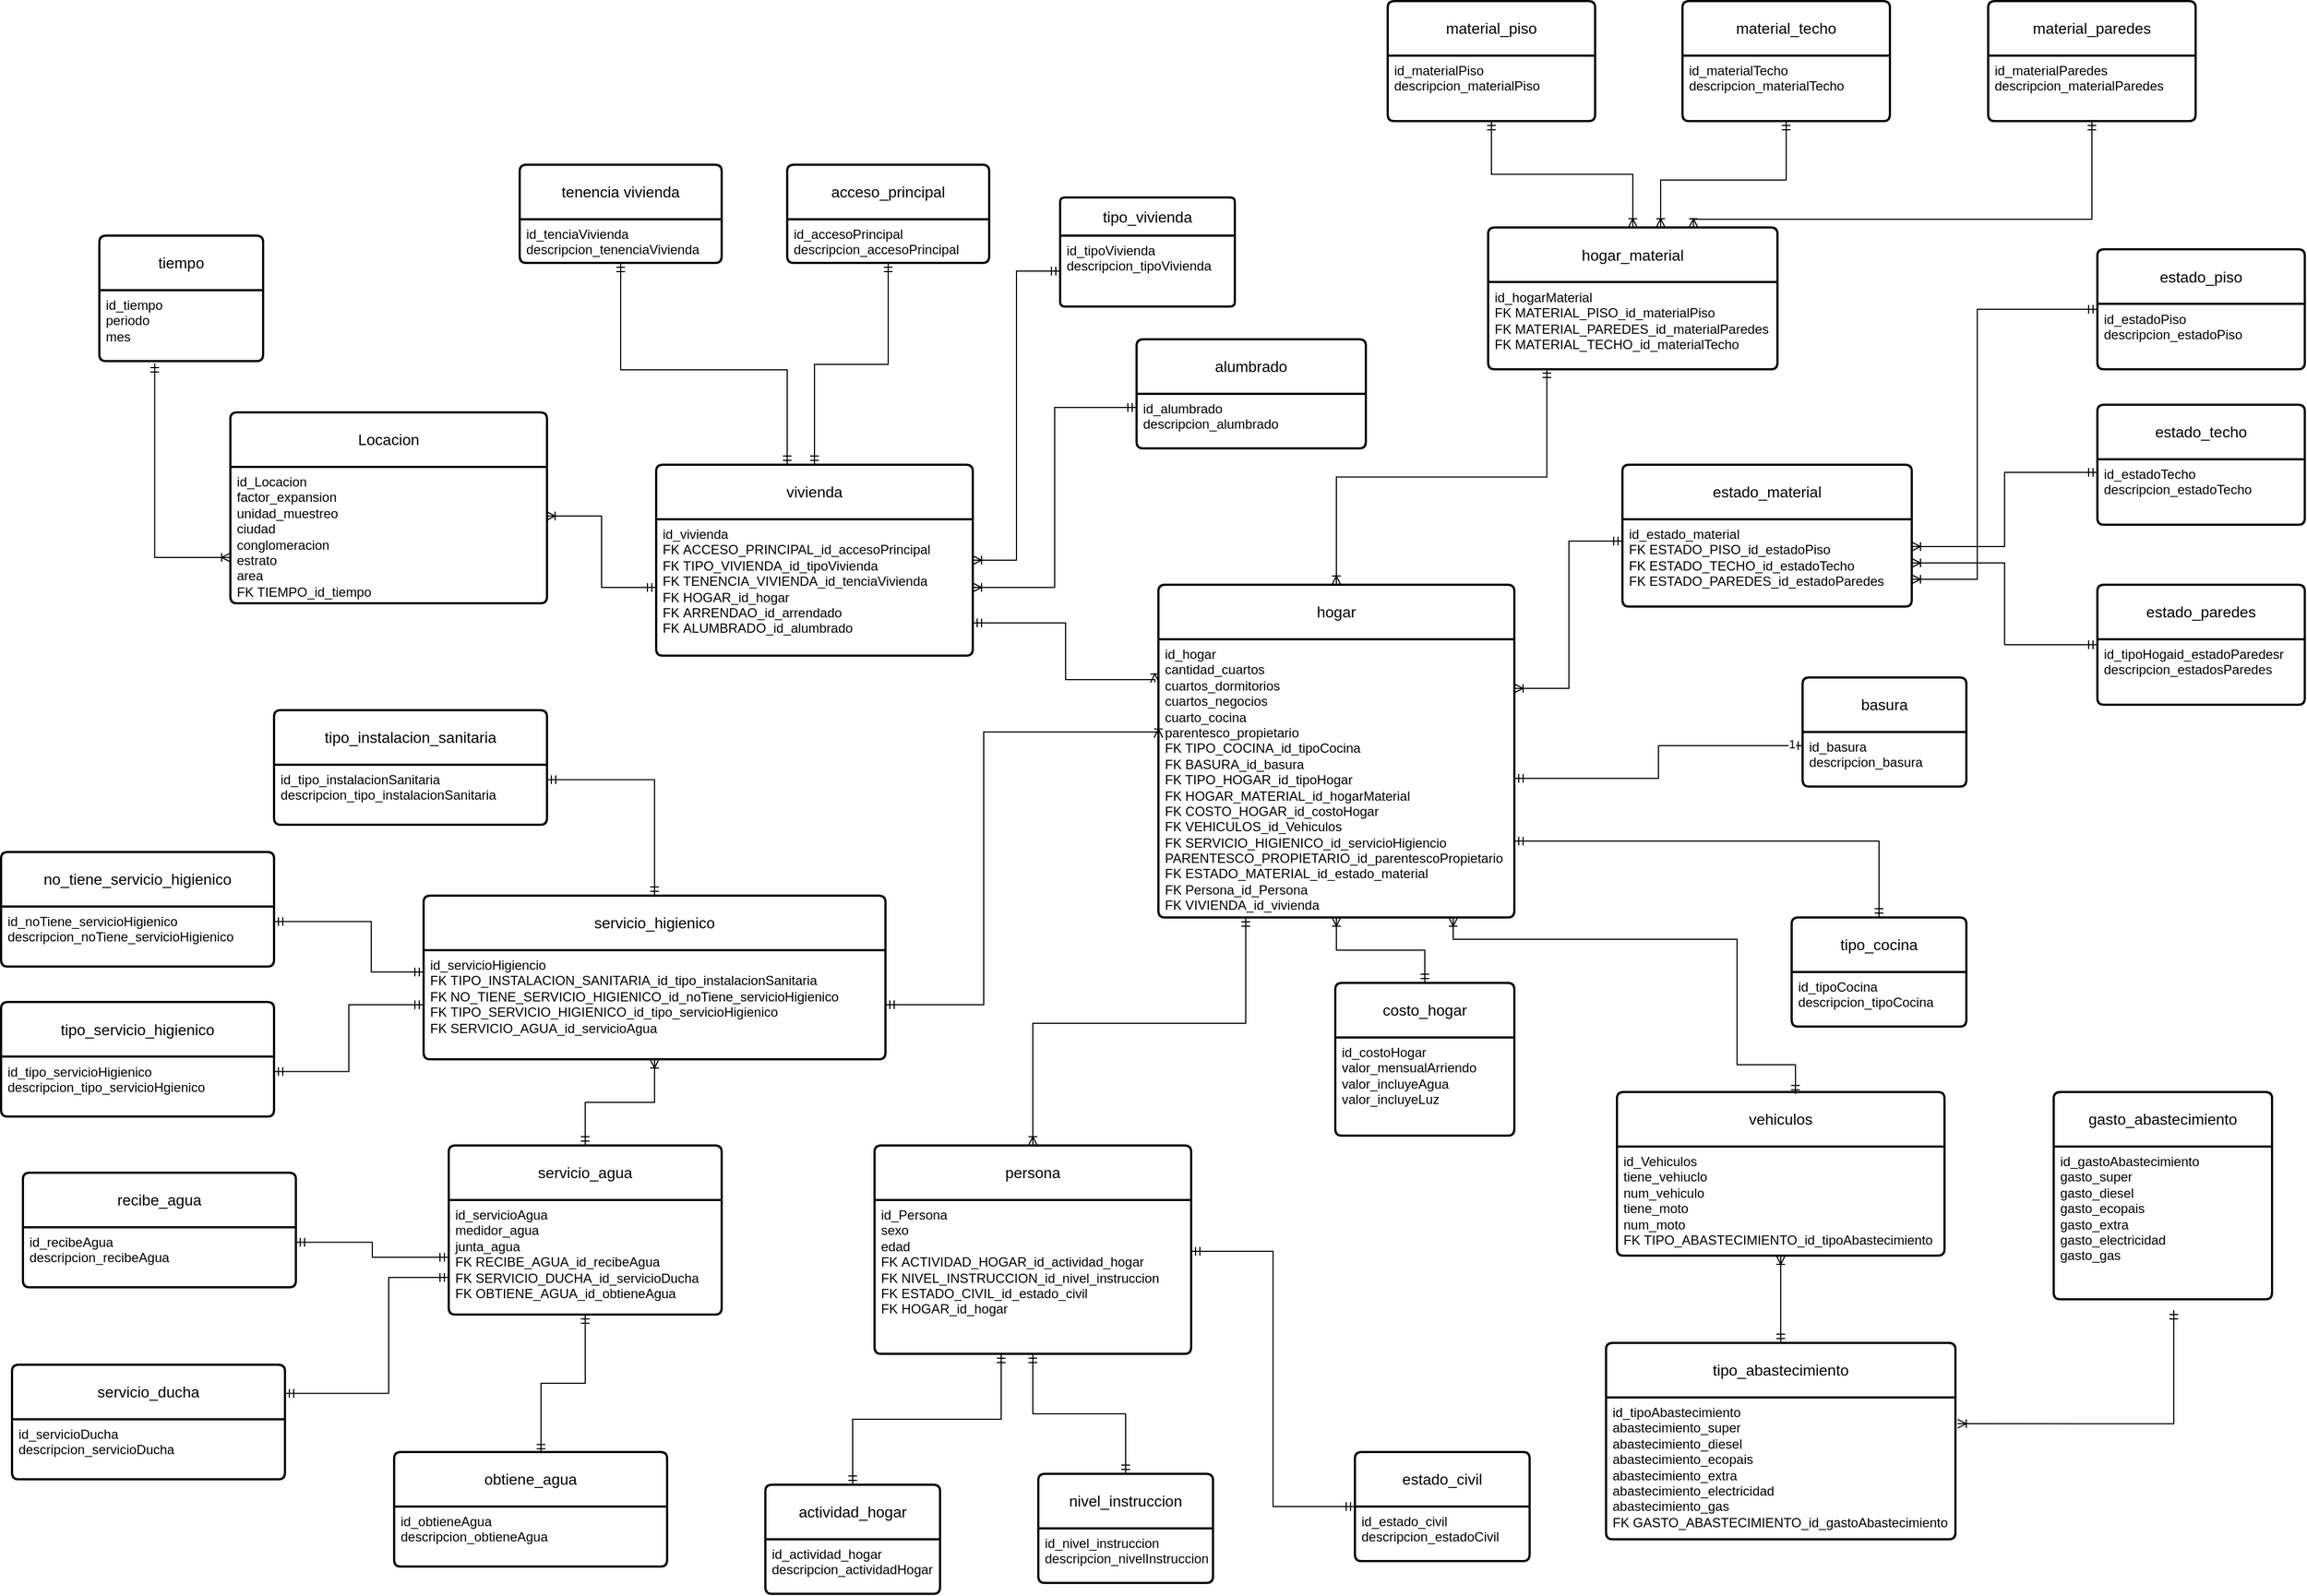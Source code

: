 <mxfile version="21.5.2" type="google">
  <diagram name="Página-1" id="HwNDW6-BRFzMTwh4lcAJ">
    <mxGraphModel dx="2684" dy="1011" grid="1" gridSize="10" guides="1" tooltips="1" connect="1" arrows="1" fold="1" page="1" pageScale="1" pageWidth="827" pageHeight="1169" math="0" shadow="0">
      <root>
        <mxCell id="0" />
        <mxCell id="1" parent="0" />
        <mxCell id="0Z8mvQobNW5vNAzwE-Vr-121" style="edgeStyle=orthogonalEdgeStyle;rounded=0;orthogonalLoop=1;jettySize=auto;html=1;entryX=0.203;entryY=0.994;entryDx=0;entryDy=0;entryPerimeter=0;endArrow=ERmandOne;endFill=0;startArrow=ERoneToMany;startFill=0;" parent="1" source="sXxlykcyUaRIRWlkj6gS-33" target="sXxlykcyUaRIRWlkj6gS-85" edge="1">
          <mxGeometry relative="1" as="geometry" />
        </mxCell>
        <mxCell id="sXxlykcyUaRIRWlkj6gS-33" value="hogar" style="swimlane;childLayout=stackLayout;horizontal=1;startSize=50;horizontalStack=0;rounded=1;fontSize=14;fontStyle=0;strokeWidth=2;resizeParent=0;resizeLast=1;shadow=0;dashed=0;align=center;arcSize=4;whiteSpace=wrap;html=1;" parent="1" vertex="1">
          <mxGeometry x="260" y="655" width="326" height="305" as="geometry" />
        </mxCell>
        <mxCell id="sXxlykcyUaRIRWlkj6gS-34" value="id_hogar&lt;br&gt;cantidad_cuartos&lt;br&gt;cuartos_dormitorios&lt;br&gt;cuartos_negocios&lt;br&gt;cuarto_cocina&lt;br&gt;parentesco_propietario&lt;br&gt;FK TIPO_COCINA_id_tipoCocina&lt;br&gt;FK BASURA_id_basura&lt;br&gt;FK TIPO_HOGAR_id_tipoHogar&lt;br&gt;FK HOGAR_MATERIAL_id_hogarMaterial&lt;br&gt;FK COSTO_HOGAR_id_costoHogar&lt;br&gt;FK VEHICULOS_id_Vehiculos&lt;br&gt;FK SERVICIO_HIGIENICO_id_servicioHigiencio&lt;br&gt;PARENTESCO_PROPIETARIO_id_parentescoPropietario&lt;br&gt;FK ESTADO_MATERIAL_id_estado_material&lt;br&gt;FK Persona_id_Persona&lt;br&gt;FK VIVIENDA_id_vivienda" style="align=left;strokeColor=none;fillColor=none;spacingLeft=4;fontSize=12;verticalAlign=top;resizable=0;rotatable=0;part=1;html=1;" parent="sXxlykcyUaRIRWlkj6gS-33" vertex="1">
          <mxGeometry y="50" width="326" height="255" as="geometry" />
        </mxCell>
        <mxCell id="sXxlykcyUaRIRWlkj6gS-41" value="estado_paredes" style="swimlane;childLayout=stackLayout;horizontal=1;startSize=50;horizontalStack=0;rounded=1;fontSize=14;fontStyle=0;strokeWidth=2;resizeParent=0;resizeLast=1;shadow=0;dashed=0;align=center;arcSize=4;whiteSpace=wrap;html=1;" parent="1" vertex="1">
          <mxGeometry x="1120" y="655" width="190" height="110" as="geometry" />
        </mxCell>
        <mxCell id="sXxlykcyUaRIRWlkj6gS-42" value="id_tipoHogaid_estadoParedesr&lt;br&gt;descripcion_estadosParedes" style="align=left;strokeColor=none;fillColor=none;spacingLeft=4;fontSize=12;verticalAlign=top;resizable=0;rotatable=0;part=1;html=1;" parent="sXxlykcyUaRIRWlkj6gS-41" vertex="1">
          <mxGeometry y="50" width="190" height="60" as="geometry" />
        </mxCell>
        <mxCell id="sXxlykcyUaRIRWlkj6gS-43" value="estado_techo" style="swimlane;childLayout=stackLayout;horizontal=1;startSize=50;horizontalStack=0;rounded=1;fontSize=14;fontStyle=0;strokeWidth=2;resizeParent=0;resizeLast=1;shadow=0;dashed=0;align=center;arcSize=4;whiteSpace=wrap;html=1;" parent="1" vertex="1">
          <mxGeometry x="1120" y="490" width="190" height="110" as="geometry" />
        </mxCell>
        <mxCell id="sXxlykcyUaRIRWlkj6gS-44" value="id_estadoTecho&lt;br&gt;descripcion_estadoTecho" style="align=left;strokeColor=none;fillColor=none;spacingLeft=4;fontSize=12;verticalAlign=top;resizable=0;rotatable=0;part=1;html=1;" parent="sXxlykcyUaRIRWlkj6gS-43" vertex="1">
          <mxGeometry y="50" width="190" height="60" as="geometry" />
        </mxCell>
        <mxCell id="sXxlykcyUaRIRWlkj6gS-45" value="estado_piso" style="swimlane;childLayout=stackLayout;horizontal=1;startSize=50;horizontalStack=0;rounded=1;fontSize=14;fontStyle=0;strokeWidth=2;resizeParent=0;resizeLast=1;shadow=0;dashed=0;align=center;arcSize=4;whiteSpace=wrap;html=1;" parent="1" vertex="1">
          <mxGeometry x="1120" y="347.5" width="190" height="110" as="geometry" />
        </mxCell>
        <mxCell id="sXxlykcyUaRIRWlkj6gS-46" value="id_estadoPiso&lt;br&gt;descripcion_estadoPiso" style="align=left;strokeColor=none;fillColor=none;spacingLeft=4;fontSize=12;verticalAlign=top;resizable=0;rotatable=0;part=1;html=1;" parent="sXxlykcyUaRIRWlkj6gS-45" vertex="1">
          <mxGeometry y="50" width="190" height="60" as="geometry" />
        </mxCell>
        <mxCell id="sXxlykcyUaRIRWlkj6gS-47" value="material_paredes" style="swimlane;childLayout=stackLayout;horizontal=1;startSize=50;horizontalStack=0;rounded=1;fontSize=14;fontStyle=0;strokeWidth=2;resizeParent=0;resizeLast=1;shadow=0;dashed=0;align=center;arcSize=4;whiteSpace=wrap;html=1;" parent="1" vertex="1">
          <mxGeometry x="1020" y="120" width="190" height="110" as="geometry" />
        </mxCell>
        <mxCell id="sXxlykcyUaRIRWlkj6gS-48" value="id_materialParedes&lt;br&gt;descripcion_materialParedes" style="align=left;strokeColor=none;fillColor=none;spacingLeft=4;fontSize=12;verticalAlign=top;resizable=0;rotatable=0;part=1;html=1;" parent="sXxlykcyUaRIRWlkj6gS-47" vertex="1">
          <mxGeometry y="50" width="190" height="60" as="geometry" />
        </mxCell>
        <mxCell id="sXxlykcyUaRIRWlkj6gS-49" value="material_techo" style="swimlane;childLayout=stackLayout;horizontal=1;startSize=50;horizontalStack=0;rounded=1;fontSize=14;fontStyle=0;strokeWidth=2;resizeParent=0;resizeLast=1;shadow=0;dashed=0;align=center;arcSize=4;whiteSpace=wrap;html=1;" parent="1" vertex="1">
          <mxGeometry x="740" y="120" width="190" height="110" as="geometry" />
        </mxCell>
        <mxCell id="sXxlykcyUaRIRWlkj6gS-50" value="id_materialTecho&lt;br&gt;descripcion_materialTecho" style="align=left;strokeColor=none;fillColor=none;spacingLeft=4;fontSize=12;verticalAlign=top;resizable=0;rotatable=0;part=1;html=1;" parent="sXxlykcyUaRIRWlkj6gS-49" vertex="1">
          <mxGeometry y="50" width="190" height="60" as="geometry" />
        </mxCell>
        <mxCell id="sXxlykcyUaRIRWlkj6gS-53" value="material_piso" style="swimlane;childLayout=stackLayout;horizontal=1;startSize=50;horizontalStack=0;rounded=1;fontSize=14;fontStyle=0;strokeWidth=2;resizeParent=0;resizeLast=1;shadow=0;dashed=0;align=center;arcSize=4;whiteSpace=wrap;html=1;" parent="1" vertex="1">
          <mxGeometry x="470" y="120" width="190" height="110" as="geometry" />
        </mxCell>
        <mxCell id="sXxlykcyUaRIRWlkj6gS-54" value="id_materialPiso&lt;br&gt;descripcion_materialPiso" style="align=left;strokeColor=none;fillColor=none;spacingLeft=4;fontSize=12;verticalAlign=top;resizable=0;rotatable=0;part=1;html=1;" parent="sXxlykcyUaRIRWlkj6gS-53" vertex="1">
          <mxGeometry y="50" width="190" height="60" as="geometry" />
        </mxCell>
        <mxCell id="sXxlykcyUaRIRWlkj6gS-57" value="estado_material" style="swimlane;childLayout=stackLayout;horizontal=1;startSize=50;horizontalStack=0;rounded=1;fontSize=14;fontStyle=0;strokeWidth=2;resizeParent=0;resizeLast=1;shadow=0;dashed=0;align=center;arcSize=4;whiteSpace=wrap;html=1;" parent="1" vertex="1">
          <mxGeometry x="685" y="545" width="265" height="130" as="geometry" />
        </mxCell>
        <mxCell id="sXxlykcyUaRIRWlkj6gS-58" value="id_estado_material&lt;br&gt;FK&amp;nbsp;ESTADO_PISO_id_estadoPiso&lt;br&gt;FK&amp;nbsp;ESTADO_TECHO_id_estadoTecho&lt;br&gt;FK&amp;nbsp;ESTADO_PAREDES_id_estadoParedes" style="align=left;strokeColor=none;fillColor=none;spacingLeft=4;fontSize=12;verticalAlign=top;resizable=0;rotatable=0;part=1;html=1;" parent="sXxlykcyUaRIRWlkj6gS-57" vertex="1">
          <mxGeometry y="50" width="265" height="80" as="geometry" />
        </mxCell>
        <mxCell id="sXxlykcyUaRIRWlkj6gS-59" value="basura" style="swimlane;childLayout=stackLayout;horizontal=1;startSize=50;horizontalStack=0;rounded=1;fontSize=14;fontStyle=0;strokeWidth=2;resizeParent=0;resizeLast=1;shadow=0;dashed=0;align=center;arcSize=4;whiteSpace=wrap;html=1;" parent="1" vertex="1">
          <mxGeometry x="850" y="740" width="150" height="100" as="geometry" />
        </mxCell>
        <mxCell id="sXxlykcyUaRIRWlkj6gS-60" value="id_basura&lt;br&gt;descripcion_basura" style="align=left;strokeColor=none;fillColor=none;spacingLeft=4;fontSize=12;verticalAlign=top;resizable=0;rotatable=0;part=1;html=1;" parent="sXxlykcyUaRIRWlkj6gS-59" vertex="1">
          <mxGeometry y="50" width="150" height="50" as="geometry" />
        </mxCell>
        <mxCell id="sXxlykcyUaRIRWlkj6gS-66" value="gasto_abastecimiento" style="swimlane;childLayout=stackLayout;horizontal=1;startSize=50;horizontalStack=0;rounded=1;fontSize=14;fontStyle=0;strokeWidth=2;resizeParent=0;resizeLast=1;shadow=0;dashed=0;align=center;arcSize=4;whiteSpace=wrap;html=1;" parent="1" vertex="1">
          <mxGeometry x="1080" y="1120" width="200" height="190" as="geometry" />
        </mxCell>
        <mxCell id="sXxlykcyUaRIRWlkj6gS-67" value="id_gastoAbastecimiento&lt;br&gt;gasto_super&lt;br&gt;gasto_diesel&lt;br&gt;gasto_ecopais&lt;br&gt;gasto_extra&lt;br&gt;gasto_electricidad&lt;br&gt;gasto_gas" style="align=left;strokeColor=none;fillColor=none;spacingLeft=4;fontSize=12;verticalAlign=top;resizable=0;rotatable=0;part=1;html=1;" parent="sXxlykcyUaRIRWlkj6gS-66" vertex="1">
          <mxGeometry y="50" width="200" height="140" as="geometry" />
        </mxCell>
        <mxCell id="sXxlykcyUaRIRWlkj6gS-68" value="vehiculos" style="swimlane;childLayout=stackLayout;horizontal=1;startSize=50;horizontalStack=0;rounded=1;fontSize=14;fontStyle=0;strokeWidth=2;resizeParent=0;resizeLast=1;shadow=0;dashed=0;align=center;arcSize=4;whiteSpace=wrap;html=1;" parent="1" vertex="1">
          <mxGeometry x="680" y="1120" width="300" height="150" as="geometry" />
        </mxCell>
        <mxCell id="sXxlykcyUaRIRWlkj6gS-69" value="id_Vehiculos&lt;br&gt;tiene_vehiuclo&lt;br&gt;num_vehiculo&lt;br&gt;tiene_moto&lt;br&gt;num_moto&lt;br&gt;FK&amp;nbsp;TIPO_ABASTECIMIENTO_id_tipoAbastecimiento&lt;br&gt;" style="align=left;strokeColor=none;fillColor=none;spacingLeft=4;fontSize=12;verticalAlign=top;resizable=0;rotatable=0;part=1;html=1;" parent="sXxlykcyUaRIRWlkj6gS-68" vertex="1">
          <mxGeometry y="50" width="300" height="100" as="geometry" />
        </mxCell>
        <mxCell id="sXxlykcyUaRIRWlkj6gS-72" value="tipo_abastecimiento" style="swimlane;childLayout=stackLayout;horizontal=1;startSize=50;horizontalStack=0;rounded=1;fontSize=14;fontStyle=0;strokeWidth=2;resizeParent=0;resizeLast=1;shadow=0;dashed=0;align=center;arcSize=4;whiteSpace=wrap;html=1;" parent="1" vertex="1">
          <mxGeometry x="670" y="1350" width="320" height="180" as="geometry" />
        </mxCell>
        <mxCell id="sXxlykcyUaRIRWlkj6gS-73" value="id_tipoAbastecimiento&lt;br&gt;abastecimiento_super&lt;br&gt;abastecimiento_diesel&lt;br&gt;abastecimiento_ecopais&lt;br&gt;abastecimiento_extra&lt;br&gt;abastecimiento_electricidad&lt;br&gt;abastecimiento_gas&lt;br&gt;FK&amp;nbsp;GASTO_ABASTECIMIENTO_id_gastoAbastecimiento" style="align=left;strokeColor=none;fillColor=none;spacingLeft=4;fontSize=12;verticalAlign=top;resizable=0;rotatable=0;part=1;html=1;" parent="sXxlykcyUaRIRWlkj6gS-72" vertex="1">
          <mxGeometry y="50" width="320" height="130" as="geometry" />
        </mxCell>
        <mxCell id="sXxlykcyUaRIRWlkj6gS-74" value="costo_hogar" style="swimlane;childLayout=stackLayout;horizontal=1;startSize=50;horizontalStack=0;rounded=1;fontSize=14;fontStyle=0;strokeWidth=2;resizeParent=0;resizeLast=1;shadow=0;dashed=0;align=center;arcSize=4;whiteSpace=wrap;html=1;" parent="1" vertex="1">
          <mxGeometry x="422" y="1020" width="164" height="140" as="geometry" />
        </mxCell>
        <mxCell id="sXxlykcyUaRIRWlkj6gS-75" value="id_costoHogar&lt;br&gt;valor_mensualArriendo&lt;br&gt;valor_incluyeAgua&lt;br&gt;valor_incluyeLuz" style="align=left;strokeColor=none;fillColor=none;spacingLeft=4;fontSize=12;verticalAlign=top;resizable=0;rotatable=0;part=1;html=1;" parent="sXxlykcyUaRIRWlkj6gS-74" vertex="1">
          <mxGeometry y="50" width="164" height="90" as="geometry" />
        </mxCell>
        <mxCell id="sXxlykcyUaRIRWlkj6gS-76" value="persona" style="swimlane;childLayout=stackLayout;horizontal=1;startSize=50;horizontalStack=0;rounded=1;fontSize=14;fontStyle=0;strokeWidth=2;resizeParent=0;resizeLast=1;shadow=0;dashed=0;align=center;arcSize=4;whiteSpace=wrap;html=1;" parent="1" vertex="1">
          <mxGeometry y="1169" width="290" height="191" as="geometry" />
        </mxCell>
        <mxCell id="sXxlykcyUaRIRWlkj6gS-77" value="id_Persona&lt;br&gt;sexo&lt;br&gt;edad&lt;br&gt;FK&amp;nbsp;ACTIVIDAD_HOGAR_id_actividad_hogar&lt;br&gt;FK&amp;nbsp;NIVEL_INSTRUCCION_id_nivel_instruccion&lt;br&gt;FK&amp;nbsp;ESTADO_CIVIL_id_estado_civil&lt;br&gt;FK HOGAR_id_hogar" style="align=left;strokeColor=none;fillColor=none;spacingLeft=4;fontSize=12;verticalAlign=top;resizable=0;rotatable=0;part=1;html=1;" parent="sXxlykcyUaRIRWlkj6gS-76" vertex="1">
          <mxGeometry y="50" width="290" height="141" as="geometry" />
        </mxCell>
        <mxCell id="0Z8mvQobNW5vNAzwE-Vr-40" style="edgeStyle=orthogonalEdgeStyle;rounded=0;orthogonalLoop=1;jettySize=auto;html=1;entryX=1;entryY=0.333;entryDx=0;entryDy=0;entryPerimeter=0;startArrow=ERmandOne;startFill=0;endArrow=ERmandOne;endFill=0;" parent="1" source="sXxlykcyUaRIRWlkj6gS-78" target="sXxlykcyUaRIRWlkj6gS-77" edge="1">
          <mxGeometry relative="1" as="geometry" />
        </mxCell>
        <mxCell id="sXxlykcyUaRIRWlkj6gS-78" value="estado_civil" style="swimlane;childLayout=stackLayout;horizontal=1;startSize=50;horizontalStack=0;rounded=1;fontSize=14;fontStyle=0;strokeWidth=2;resizeParent=0;resizeLast=1;shadow=0;dashed=0;align=center;arcSize=4;whiteSpace=wrap;html=1;" parent="1" vertex="1">
          <mxGeometry x="440" y="1450" width="160" height="100" as="geometry" />
        </mxCell>
        <mxCell id="sXxlykcyUaRIRWlkj6gS-79" value="id_estado_civil&lt;br&gt;descripcion_estadoCivil" style="align=left;strokeColor=none;fillColor=none;spacingLeft=4;fontSize=12;verticalAlign=top;resizable=0;rotatable=0;part=1;html=1;" parent="sXxlykcyUaRIRWlkj6gS-78" vertex="1">
          <mxGeometry y="50" width="160" height="50" as="geometry" />
        </mxCell>
        <mxCell id="0Z8mvQobNW5vNAzwE-Vr-41" style="edgeStyle=orthogonalEdgeStyle;rounded=0;orthogonalLoop=1;jettySize=auto;html=1;entryX=0.5;entryY=1;entryDx=0;entryDy=0;startArrow=ERmandOne;startFill=0;endArrow=ERmandOne;endFill=0;" parent="1" source="sXxlykcyUaRIRWlkj6gS-80" target="sXxlykcyUaRIRWlkj6gS-77" edge="1">
          <mxGeometry relative="1" as="geometry" />
        </mxCell>
        <mxCell id="sXxlykcyUaRIRWlkj6gS-80" value="nivel_instruccion" style="swimlane;childLayout=stackLayout;horizontal=1;startSize=50;horizontalStack=0;rounded=1;fontSize=14;fontStyle=0;strokeWidth=2;resizeParent=0;resizeLast=1;shadow=0;dashed=0;align=center;arcSize=4;whiteSpace=wrap;html=1;" parent="1" vertex="1">
          <mxGeometry x="150" y="1470" width="160" height="100" as="geometry" />
        </mxCell>
        <mxCell id="sXxlykcyUaRIRWlkj6gS-81" value="id_nivel_instruccion&lt;br&gt;descripcion_nivelInstruccion" style="align=left;strokeColor=none;fillColor=none;spacingLeft=4;fontSize=12;verticalAlign=top;resizable=0;rotatable=0;part=1;html=1;" parent="sXxlykcyUaRIRWlkj6gS-80" vertex="1">
          <mxGeometry y="50" width="160" height="50" as="geometry" />
        </mxCell>
        <mxCell id="0Z8mvQobNW5vNAzwE-Vr-42" style="edgeStyle=orthogonalEdgeStyle;rounded=0;orthogonalLoop=1;jettySize=auto;html=1;entryX=0.4;entryY=1;entryDx=0;entryDy=0;entryPerimeter=0;startArrow=ERmandOne;startFill=0;endArrow=ERmandOne;endFill=0;" parent="1" source="sXxlykcyUaRIRWlkj6gS-82" target="sXxlykcyUaRIRWlkj6gS-77" edge="1">
          <mxGeometry relative="1" as="geometry" />
        </mxCell>
        <mxCell id="sXxlykcyUaRIRWlkj6gS-82" value="actividad_hogar" style="swimlane;childLayout=stackLayout;horizontal=1;startSize=50;horizontalStack=0;rounded=1;fontSize=14;fontStyle=0;strokeWidth=2;resizeParent=0;resizeLast=1;shadow=0;dashed=0;align=center;arcSize=4;whiteSpace=wrap;html=1;" parent="1" vertex="1">
          <mxGeometry x="-100" y="1480" width="160" height="100" as="geometry" />
        </mxCell>
        <mxCell id="sXxlykcyUaRIRWlkj6gS-83" value="id_actividad_hogar&lt;br&gt;descripcion_actividadHogar" style="align=left;strokeColor=none;fillColor=none;spacingLeft=4;fontSize=12;verticalAlign=top;resizable=0;rotatable=0;part=1;html=1;" parent="sXxlykcyUaRIRWlkj6gS-82" vertex="1">
          <mxGeometry y="50" width="160" height="50" as="geometry" />
        </mxCell>
        <mxCell id="0Z8mvQobNW5vNAzwE-Vr-77" style="edgeStyle=orthogonalEdgeStyle;rounded=0;orthogonalLoop=1;jettySize=auto;html=1;endArrow=ERmandOne;endFill=0;startArrow=ERoneToMany;startFill=0;" parent="1" source="sXxlykcyUaRIRWlkj6gS-84" target="sXxlykcyUaRIRWlkj6gS-54" edge="1">
          <mxGeometry relative="1" as="geometry" />
        </mxCell>
        <mxCell id="0Z8mvQobNW5vNAzwE-Vr-78" style="edgeStyle=orthogonalEdgeStyle;rounded=0;orthogonalLoop=1;jettySize=auto;html=1;entryX=0.5;entryY=1;entryDx=0;entryDy=0;endArrow=ERmandOne;endFill=0;startArrow=ERoneToMany;startFill=0;" parent="1" source="sXxlykcyUaRIRWlkj6gS-84" target="sXxlykcyUaRIRWlkj6gS-50" edge="1">
          <mxGeometry relative="1" as="geometry">
            <Array as="points">
              <mxPoint x="720" y="284" />
              <mxPoint x="835" y="284" />
            </Array>
          </mxGeometry>
        </mxCell>
        <mxCell id="0Z8mvQobNW5vNAzwE-Vr-79" style="edgeStyle=orthogonalEdgeStyle;rounded=0;orthogonalLoop=1;jettySize=auto;html=1;entryX=0.5;entryY=1;entryDx=0;entryDy=0;endArrow=ERmandOne;endFill=0;startArrow=ERoneToMany;startFill=0;" parent="1" source="sXxlykcyUaRIRWlkj6gS-84" target="sXxlykcyUaRIRWlkj6gS-48" edge="1">
          <mxGeometry relative="1" as="geometry">
            <Array as="points">
              <mxPoint x="750" y="320" />
              <mxPoint x="1115" y="320" />
            </Array>
          </mxGeometry>
        </mxCell>
        <mxCell id="sXxlykcyUaRIRWlkj6gS-84" value="hogar_material" style="swimlane;childLayout=stackLayout;horizontal=1;startSize=50;horizontalStack=0;rounded=1;fontSize=14;fontStyle=0;strokeWidth=2;resizeParent=0;resizeLast=1;shadow=0;dashed=0;align=center;arcSize=4;whiteSpace=wrap;html=1;" parent="1" vertex="1">
          <mxGeometry x="562" y="327.5" width="265" height="130" as="geometry" />
        </mxCell>
        <mxCell id="sXxlykcyUaRIRWlkj6gS-85" value="id_hogarMaterial&lt;br&gt;FK&amp;nbsp;MATERIAL_PISO_id_materialPiso&lt;br&gt;FK&amp;nbsp;MATERIAL_PAREDES_id_materialParedes&lt;br&gt;FK&amp;nbsp;MATERIAL_TECHO_id_materialTecho" style="align=left;strokeColor=none;fillColor=none;spacingLeft=4;fontSize=12;verticalAlign=top;resizable=0;rotatable=0;part=1;html=1;" parent="sXxlykcyUaRIRWlkj6gS-84" vertex="1">
          <mxGeometry y="50" width="265" height="80" as="geometry" />
        </mxCell>
        <mxCell id="sXxlykcyUaRIRWlkj6gS-88" value="alumbrado" style="swimlane;childLayout=stackLayout;horizontal=1;startSize=50;horizontalStack=0;rounded=1;fontSize=14;fontStyle=0;strokeWidth=2;resizeParent=0;resizeLast=1;shadow=0;dashed=0;align=center;arcSize=4;whiteSpace=wrap;html=1;" parent="1" vertex="1">
          <mxGeometry x="240" y="430" width="210" height="100" as="geometry" />
        </mxCell>
        <mxCell id="sXxlykcyUaRIRWlkj6gS-89" value="id_alumbrado&lt;br&gt;descripcion_alumbrado" style="align=left;strokeColor=none;fillColor=none;spacingLeft=4;fontSize=12;verticalAlign=top;resizable=0;rotatable=0;part=1;html=1;" parent="sXxlykcyUaRIRWlkj6gS-88" vertex="1">
          <mxGeometry y="50" width="210" height="50" as="geometry" />
        </mxCell>
        <mxCell id="sXxlykcyUaRIRWlkj6gS-90" value="acceso_principal" style="swimlane;childLayout=stackLayout;horizontal=1;startSize=50;horizontalStack=0;rounded=1;fontSize=14;fontStyle=0;strokeWidth=2;resizeParent=0;resizeLast=1;shadow=0;dashed=0;align=center;arcSize=4;whiteSpace=wrap;html=1;" parent="1" vertex="1">
          <mxGeometry x="-80" y="270" width="185" height="90" as="geometry" />
        </mxCell>
        <mxCell id="sXxlykcyUaRIRWlkj6gS-91" value="id_accesoPrincipal&lt;br&gt;descripcion_accesoPrincipal" style="align=left;strokeColor=none;fillColor=none;spacingLeft=4;fontSize=12;verticalAlign=top;resizable=0;rotatable=0;part=1;html=1;" parent="sXxlykcyUaRIRWlkj6gS-90" vertex="1">
          <mxGeometry y="50" width="185" height="40" as="geometry" />
        </mxCell>
        <mxCell id="sXxlykcyUaRIRWlkj6gS-92" value="tenencia vivienda" style="swimlane;childLayout=stackLayout;horizontal=1;startSize=50;horizontalStack=0;rounded=1;fontSize=14;fontStyle=0;strokeWidth=2;resizeParent=0;resizeLast=1;shadow=0;dashed=0;align=center;arcSize=4;whiteSpace=wrap;html=1;" parent="1" vertex="1">
          <mxGeometry x="-325" y="270" width="185" height="90" as="geometry" />
        </mxCell>
        <mxCell id="sXxlykcyUaRIRWlkj6gS-93" value="id_tenciaVivienda&lt;br&gt;descripcion_tenenciaVivienda" style="align=left;strokeColor=none;fillColor=none;spacingLeft=4;fontSize=12;verticalAlign=top;resizable=0;rotatable=0;part=1;html=1;" parent="sXxlykcyUaRIRWlkj6gS-92" vertex="1">
          <mxGeometry y="50" width="185" height="40" as="geometry" />
        </mxCell>
        <mxCell id="0Z8mvQobNW5vNAzwE-Vr-11" style="edgeStyle=orthogonalEdgeStyle;rounded=0;orthogonalLoop=1;jettySize=auto;html=1;entryX=0;entryY=0.5;entryDx=0;entryDy=0;startArrow=ERoneToMany;startFill=0;endArrow=ERmandOne;endFill=0;" parent="1" source="sXxlykcyUaRIRWlkj6gS-94" target="0Z8mvQobNW5vNAzwE-Vr-7" edge="1">
          <mxGeometry relative="1" as="geometry" />
        </mxCell>
        <mxCell id="0Z8mvQobNW5vNAzwE-Vr-13" style="edgeStyle=orthogonalEdgeStyle;rounded=0;orthogonalLoop=1;jettySize=auto;html=1;entryX=0.5;entryY=1;entryDx=0;entryDy=0;startArrow=ERmandOne;startFill=0;endArrow=ERmandOne;endFill=0;" parent="1" source="sXxlykcyUaRIRWlkj6gS-94" target="sXxlykcyUaRIRWlkj6gS-93" edge="1">
          <mxGeometry relative="1" as="geometry">
            <Array as="points">
              <mxPoint x="-80" y="458" />
              <mxPoint x="-233" y="458" />
            </Array>
          </mxGeometry>
        </mxCell>
        <mxCell id="0Z8mvQobNW5vNAzwE-Vr-14" style="edgeStyle=orthogonalEdgeStyle;rounded=0;orthogonalLoop=1;jettySize=auto;html=1;entryX=0.5;entryY=1;entryDx=0;entryDy=0;startArrow=ERmandOne;startFill=0;endArrow=ERmandOne;endFill=0;" parent="1" source="sXxlykcyUaRIRWlkj6gS-94" target="sXxlykcyUaRIRWlkj6gS-91" edge="1">
          <mxGeometry relative="1" as="geometry">
            <Array as="points">
              <mxPoint x="-55" y="453" />
              <mxPoint x="12" y="453" />
            </Array>
          </mxGeometry>
        </mxCell>
        <mxCell id="hljfWpp31FLam6ULAvDE-1" style="edgeStyle=orthogonalEdgeStyle;rounded=0;orthogonalLoop=1;jettySize=auto;html=1;entryX=-0.01;entryY=0.156;entryDx=0;entryDy=0;entryPerimeter=0;endArrow=ERoneToMany;endFill=0;startArrow=ERmandOne;startFill=0;" edge="1" parent="1" source="sXxlykcyUaRIRWlkj6gS-94" target="sXxlykcyUaRIRWlkj6gS-34">
          <mxGeometry relative="1" as="geometry">
            <Array as="points">
              <mxPoint x="175" y="690" />
              <mxPoint x="175" y="742" />
            </Array>
          </mxGeometry>
        </mxCell>
        <mxCell id="sXxlykcyUaRIRWlkj6gS-94" value="vivienda" style="swimlane;childLayout=stackLayout;horizontal=1;startSize=50;horizontalStack=0;rounded=1;fontSize=14;fontStyle=0;strokeWidth=2;resizeParent=0;resizeLast=1;shadow=0;dashed=0;align=center;arcSize=4;whiteSpace=wrap;html=1;" parent="1" vertex="1">
          <mxGeometry x="-200" y="545" width="290" height="175" as="geometry" />
        </mxCell>
        <mxCell id="sXxlykcyUaRIRWlkj6gS-95" value="id_vivienda&lt;br&gt;FK&amp;nbsp;ACCESO_PRINCIPAL_id_accesoPrincipal&lt;br&gt;FK&amp;nbsp;TIPO_VIVIENDA_id_tipoVivienda&lt;br&gt;FK&amp;nbsp;TENENCIA_VIVIENDA_id_tenciaVivienda&lt;br&gt;FK&amp;nbsp;HOGAR_id_hogar&lt;br&gt;FK&amp;nbsp;ARRENDAO_id_arrendado&lt;br&gt;FK&amp;nbsp;ALUMBRADO_id_alumbrado" style="align=left;strokeColor=none;fillColor=none;spacingLeft=4;fontSize=12;verticalAlign=top;resizable=0;rotatable=0;part=1;html=1;" parent="sXxlykcyUaRIRWlkj6gS-94" vertex="1">
          <mxGeometry y="50" width="290" height="125" as="geometry" />
        </mxCell>
        <mxCell id="sXxlykcyUaRIRWlkj6gS-98" value="Locacion" style="swimlane;childLayout=stackLayout;horizontal=1;startSize=50;horizontalStack=0;rounded=1;fontSize=14;fontStyle=0;strokeWidth=2;resizeParent=0;resizeLast=1;shadow=0;dashed=0;align=center;arcSize=4;whiteSpace=wrap;html=1;" parent="1" vertex="1">
          <mxGeometry x="-590" y="497" width="290" height="175" as="geometry" />
        </mxCell>
        <mxCell id="sXxlykcyUaRIRWlkj6gS-99" value="id_Locacion&lt;br&gt;factor_expansion&lt;br&gt;unidad_muestreo&lt;br&gt;ciudad&lt;br&gt;conglomeracion&lt;br&gt;estrato&lt;br&gt;area&lt;br&gt;FK TIEMPO_id_tiempo" style="align=left;strokeColor=none;fillColor=none;spacingLeft=4;fontSize=12;verticalAlign=top;resizable=0;rotatable=0;part=1;html=1;" parent="sXxlykcyUaRIRWlkj6gS-98" vertex="1">
          <mxGeometry y="50" width="290" height="125" as="geometry" />
        </mxCell>
        <mxCell id="sXxlykcyUaRIRWlkj6gS-100" value="tipo_instalacion_sanitaria" style="swimlane;childLayout=stackLayout;horizontal=1;startSize=50;horizontalStack=0;rounded=1;fontSize=14;fontStyle=0;strokeWidth=2;resizeParent=0;resizeLast=1;shadow=0;dashed=0;align=center;arcSize=4;whiteSpace=wrap;html=1;" parent="1" vertex="1">
          <mxGeometry x="-550" y="770" width="250" height="105" as="geometry" />
        </mxCell>
        <mxCell id="sXxlykcyUaRIRWlkj6gS-101" value="id_tipo_instalacionSanitaria&lt;br&gt;descripcion_tipo_instalacionSanitaria" style="align=left;strokeColor=none;fillColor=none;spacingLeft=4;fontSize=12;verticalAlign=top;resizable=0;rotatable=0;part=1;html=1;" parent="sXxlykcyUaRIRWlkj6gS-100" vertex="1">
          <mxGeometry y="50" width="250" height="55" as="geometry" />
        </mxCell>
        <mxCell id="sXxlykcyUaRIRWlkj6gS-102" value="tiempo" style="swimlane;childLayout=stackLayout;horizontal=1;startSize=50;horizontalStack=0;rounded=1;fontSize=14;fontStyle=0;strokeWidth=2;resizeParent=0;resizeLast=1;shadow=0;dashed=0;align=center;arcSize=4;whiteSpace=wrap;html=1;" parent="1" vertex="1">
          <mxGeometry x="-710" y="335" width="150" height="115" as="geometry" />
        </mxCell>
        <mxCell id="sXxlykcyUaRIRWlkj6gS-103" value="id_tiempo&lt;br&gt;periodo&lt;br&gt;mes" style="align=left;strokeColor=none;fillColor=none;spacingLeft=4;fontSize=12;verticalAlign=top;resizable=0;rotatable=0;part=1;html=1;" parent="sXxlykcyUaRIRWlkj6gS-102" vertex="1">
          <mxGeometry y="50" width="150" height="65" as="geometry" />
        </mxCell>
        <mxCell id="sXxlykcyUaRIRWlkj6gS-104" value="no_tiene_servicio_higienico" style="swimlane;childLayout=stackLayout;horizontal=1;startSize=50;horizontalStack=0;rounded=1;fontSize=14;fontStyle=0;strokeWidth=2;resizeParent=0;resizeLast=1;shadow=0;dashed=0;align=center;arcSize=4;whiteSpace=wrap;html=1;" parent="1" vertex="1">
          <mxGeometry x="-800" y="900" width="250" height="105" as="geometry" />
        </mxCell>
        <mxCell id="sXxlykcyUaRIRWlkj6gS-105" value="id_noTiene_servicioHigienico&lt;br&gt;descripcion_noTiene_servicioHigienico" style="align=left;strokeColor=none;fillColor=none;spacingLeft=4;fontSize=12;verticalAlign=top;resizable=0;rotatable=0;part=1;html=1;" parent="sXxlykcyUaRIRWlkj6gS-104" vertex="1">
          <mxGeometry y="50" width="250" height="55" as="geometry" />
        </mxCell>
        <mxCell id="sXxlykcyUaRIRWlkj6gS-106" value="tipo_servicio_higienico" style="swimlane;childLayout=stackLayout;horizontal=1;startSize=50;horizontalStack=0;rounded=1;fontSize=14;fontStyle=0;strokeWidth=2;resizeParent=0;resizeLast=1;shadow=0;dashed=0;align=center;arcSize=4;whiteSpace=wrap;html=1;" parent="1" vertex="1">
          <mxGeometry x="-800" y="1037.5" width="250" height="105" as="geometry" />
        </mxCell>
        <mxCell id="sXxlykcyUaRIRWlkj6gS-107" value="id_tipo_servicioHigienico&lt;br&gt;descripcion_tipo_servicioHgienico" style="align=left;strokeColor=none;fillColor=none;spacingLeft=4;fontSize=12;verticalAlign=top;resizable=0;rotatable=0;part=1;html=1;" parent="sXxlykcyUaRIRWlkj6gS-106" vertex="1">
          <mxGeometry y="50" width="250" height="55" as="geometry" />
        </mxCell>
        <mxCell id="0Z8mvQobNW5vNAzwE-Vr-18" style="edgeStyle=orthogonalEdgeStyle;rounded=0;orthogonalLoop=1;jettySize=auto;html=1;entryX=1;entryY=0.25;entryDx=0;entryDy=0;startArrow=ERmandOne;startFill=0;endArrow=ERmandOne;endFill=0;" parent="1" source="sXxlykcyUaRIRWlkj6gS-108" target="sXxlykcyUaRIRWlkj6gS-101" edge="1">
          <mxGeometry relative="1" as="geometry" />
        </mxCell>
        <mxCell id="sXxlykcyUaRIRWlkj6gS-108" value="servicio_higienico" style="swimlane;childLayout=stackLayout;horizontal=1;startSize=50;horizontalStack=0;rounded=1;fontSize=14;fontStyle=0;strokeWidth=2;resizeParent=0;resizeLast=1;shadow=0;dashed=0;align=center;arcSize=4;whiteSpace=wrap;html=1;" parent="1" vertex="1">
          <mxGeometry x="-413" y="940" width="423" height="150" as="geometry" />
        </mxCell>
        <mxCell id="sXxlykcyUaRIRWlkj6gS-109" value="id_servicioHigiencio&lt;br&gt;FK&amp;nbsp;TIPO_INSTALACION_SANITARIA_id_tipo_instalacionSanitaria&lt;br&gt;FK&amp;nbsp;NO_TIENE_SERVICIO_HIGIENICO_id_noTiene_servicioHigienico&lt;br&gt;FK&amp;nbsp;TIPO_SERVICIO_HIGIENICO_id_tipo_servicioHigienico&lt;br&gt;FK&amp;nbsp;SERVICIO_AGUA_id_servicioAgua" style="align=left;strokeColor=none;fillColor=none;spacingLeft=4;fontSize=12;verticalAlign=top;resizable=0;rotatable=0;part=1;html=1;" parent="sXxlykcyUaRIRWlkj6gS-108" vertex="1">
          <mxGeometry y="50" width="423" height="100" as="geometry" />
        </mxCell>
        <mxCell id="sXxlykcyUaRIRWlkj6gS-110" value="recibe_agua" style="swimlane;childLayout=stackLayout;horizontal=1;startSize=50;horizontalStack=0;rounded=1;fontSize=14;fontStyle=0;strokeWidth=2;resizeParent=0;resizeLast=1;shadow=0;dashed=0;align=center;arcSize=4;whiteSpace=wrap;html=1;" parent="1" vertex="1">
          <mxGeometry x="-780" y="1194" width="250" height="105" as="geometry" />
        </mxCell>
        <mxCell id="sXxlykcyUaRIRWlkj6gS-111" value="id_recibeAgua&lt;br&gt;descripcion_recibeAgua" style="align=left;strokeColor=none;fillColor=none;spacingLeft=4;fontSize=12;verticalAlign=top;resizable=0;rotatable=0;part=1;html=1;" parent="sXxlykcyUaRIRWlkj6gS-110" vertex="1">
          <mxGeometry y="50" width="250" height="55" as="geometry" />
        </mxCell>
        <mxCell id="sXxlykcyUaRIRWlkj6gS-112" value="servicio_ducha" style="swimlane;childLayout=stackLayout;horizontal=1;startSize=50;horizontalStack=0;rounded=1;fontSize=14;fontStyle=0;strokeWidth=2;resizeParent=0;resizeLast=1;shadow=0;dashed=0;align=center;arcSize=4;whiteSpace=wrap;html=1;" parent="1" vertex="1">
          <mxGeometry x="-790" y="1370" width="250" height="105" as="geometry" />
        </mxCell>
        <mxCell id="sXxlykcyUaRIRWlkj6gS-113" value="id_servicioDucha&lt;br&gt;descripcion_servicioDucha" style="align=left;strokeColor=none;fillColor=none;spacingLeft=4;fontSize=12;verticalAlign=top;resizable=0;rotatable=0;part=1;html=1;" parent="sXxlykcyUaRIRWlkj6gS-112" vertex="1">
          <mxGeometry y="50" width="250" height="55" as="geometry" />
        </mxCell>
        <mxCell id="sXxlykcyUaRIRWlkj6gS-114" value="obtiene_agua" style="swimlane;childLayout=stackLayout;horizontal=1;startSize=50;horizontalStack=0;rounded=1;fontSize=14;fontStyle=0;strokeWidth=2;resizeParent=0;resizeLast=1;shadow=0;dashed=0;align=center;arcSize=4;whiteSpace=wrap;html=1;" parent="1" vertex="1">
          <mxGeometry x="-440" y="1450" width="250" height="105" as="geometry" />
        </mxCell>
        <mxCell id="sXxlykcyUaRIRWlkj6gS-115" value="id_obtieneAgua&lt;br&gt;descripcion_obtieneAgua" style="align=left;strokeColor=none;fillColor=none;spacingLeft=4;fontSize=12;verticalAlign=top;resizable=0;rotatable=0;part=1;html=1;" parent="sXxlykcyUaRIRWlkj6gS-114" vertex="1">
          <mxGeometry y="50" width="250" height="55" as="geometry" />
        </mxCell>
        <mxCell id="0Z8mvQobNW5vNAzwE-Vr-130" style="edgeStyle=orthogonalEdgeStyle;rounded=0;orthogonalLoop=1;jettySize=auto;html=1;entryX=0.5;entryY=1;entryDx=0;entryDy=0;endArrow=ERoneToMany;endFill=0;startArrow=ERmandOne;startFill=0;" parent="1" source="sXxlykcyUaRIRWlkj6gS-116" target="sXxlykcyUaRIRWlkj6gS-109" edge="1">
          <mxGeometry relative="1" as="geometry" />
        </mxCell>
        <mxCell id="sXxlykcyUaRIRWlkj6gS-116" value="servicio_agua" style="swimlane;childLayout=stackLayout;horizontal=1;startSize=50;horizontalStack=0;rounded=1;fontSize=14;fontStyle=0;strokeWidth=2;resizeParent=0;resizeLast=1;shadow=0;dashed=0;align=center;arcSize=4;whiteSpace=wrap;html=1;" parent="1" vertex="1">
          <mxGeometry x="-390" y="1169" width="250" height="155" as="geometry" />
        </mxCell>
        <mxCell id="sXxlykcyUaRIRWlkj6gS-117" value="id_servicioAgua&lt;br&gt;medidor_agua&lt;br&gt;junta_agua&lt;br&gt;FK&amp;nbsp;RECIBE_AGUA_id_recibeAgua&lt;br&gt;FK&amp;nbsp;SERVICIO_DUCHA_id_servicioDucha&lt;br&gt;FK&amp;nbsp;OBTIENE_AGUA_id_obtieneAgua" style="align=left;strokeColor=none;fillColor=none;spacingLeft=4;fontSize=12;verticalAlign=top;resizable=0;rotatable=0;part=1;html=1;" parent="sXxlykcyUaRIRWlkj6gS-116" vertex="1">
          <mxGeometry y="50" width="250" height="105" as="geometry" />
        </mxCell>
        <mxCell id="0Z8mvQobNW5vNAzwE-Vr-6" value="tipo_vivienda" style="swimlane;childLayout=stackLayout;horizontal=1;startSize=35;horizontalStack=0;rounded=1;fontSize=14;fontStyle=0;strokeWidth=2;resizeParent=0;resizeLast=1;shadow=0;dashed=0;align=center;arcSize=4;whiteSpace=wrap;html=1;" parent="1" vertex="1">
          <mxGeometry x="170" y="300" width="160" height="100" as="geometry" />
        </mxCell>
        <mxCell id="0Z8mvQobNW5vNAzwE-Vr-7" value="id_tipoVivienda&lt;br&gt;descripcion_tipoVivienda" style="align=left;strokeColor=none;fillColor=none;spacingLeft=4;fontSize=12;verticalAlign=top;resizable=0;rotatable=0;part=1;html=1;" parent="0Z8mvQobNW5vNAzwE-Vr-6" vertex="1">
          <mxGeometry y="35" width="160" height="65" as="geometry" />
        </mxCell>
        <mxCell id="0Z8mvQobNW5vNAzwE-Vr-12" style="edgeStyle=orthogonalEdgeStyle;rounded=0;orthogonalLoop=1;jettySize=auto;html=1;entryX=0;entryY=0.25;entryDx=0;entryDy=0;endArrow=ERmandOne;endFill=0;startArrow=ERoneToMany;startFill=0;" parent="1" source="sXxlykcyUaRIRWlkj6gS-95" target="sXxlykcyUaRIRWlkj6gS-89" edge="1">
          <mxGeometry relative="1" as="geometry" />
        </mxCell>
        <mxCell id="0Z8mvQobNW5vNAzwE-Vr-19" style="edgeStyle=orthogonalEdgeStyle;rounded=0;orthogonalLoop=1;jettySize=auto;html=1;entryX=1;entryY=0.25;entryDx=0;entryDy=0;startArrow=ERmandOne;startFill=0;endArrow=ERmandOne;endFill=0;" parent="1" source="sXxlykcyUaRIRWlkj6gS-109" target="sXxlykcyUaRIRWlkj6gS-105" edge="1">
          <mxGeometry relative="1" as="geometry">
            <Array as="points">
              <mxPoint x="-461" y="1010" />
              <mxPoint x="-461" y="964" />
            </Array>
          </mxGeometry>
        </mxCell>
        <mxCell id="0Z8mvQobNW5vNAzwE-Vr-20" style="edgeStyle=orthogonalEdgeStyle;rounded=0;orthogonalLoop=1;jettySize=auto;html=1;entryX=1;entryY=0.25;entryDx=0;entryDy=0;startArrow=ERmandOne;startFill=0;endArrow=ERmandOne;endFill=0;" parent="1" source="sXxlykcyUaRIRWlkj6gS-109" target="sXxlykcyUaRIRWlkj6gS-107" edge="1">
          <mxGeometry relative="1" as="geometry" />
        </mxCell>
        <mxCell id="0Z8mvQobNW5vNAzwE-Vr-28" style="edgeStyle=orthogonalEdgeStyle;rounded=0;orthogonalLoop=1;jettySize=auto;html=1;entryX=1;entryY=0.25;entryDx=0;entryDy=0;startArrow=ERmandOne;startFill=0;endArrow=ERmandOne;endFill=0;" parent="1" source="sXxlykcyUaRIRWlkj6gS-117" target="sXxlykcyUaRIRWlkj6gS-111" edge="1">
          <mxGeometry relative="1" as="geometry" />
        </mxCell>
        <mxCell id="0Z8mvQobNW5vNAzwE-Vr-29" style="edgeStyle=orthogonalEdgeStyle;rounded=0;orthogonalLoop=1;jettySize=auto;html=1;entryX=1;entryY=0.25;entryDx=0;entryDy=0;startArrow=ERmandOne;startFill=0;endArrow=ERmandOne;endFill=0;" parent="1" source="sXxlykcyUaRIRWlkj6gS-117" target="sXxlykcyUaRIRWlkj6gS-112" edge="1">
          <mxGeometry relative="1" as="geometry">
            <Array as="points">
              <mxPoint x="-445" y="1290" />
              <mxPoint x="-445" y="1396" />
            </Array>
          </mxGeometry>
        </mxCell>
        <mxCell id="0Z8mvQobNW5vNAzwE-Vr-30" style="edgeStyle=orthogonalEdgeStyle;rounded=0;orthogonalLoop=1;jettySize=auto;html=1;entryX=0.538;entryY=0.011;entryDx=0;entryDy=0;entryPerimeter=0;startArrow=ERmandOne;startFill=0;endArrow=ERmandOne;endFill=0;" parent="1" source="sXxlykcyUaRIRWlkj6gS-117" target="sXxlykcyUaRIRWlkj6gS-114" edge="1">
          <mxGeometry relative="1" as="geometry" />
        </mxCell>
        <mxCell id="0Z8mvQobNW5vNAzwE-Vr-52" style="edgeStyle=orthogonalEdgeStyle;rounded=0;orthogonalLoop=1;jettySize=auto;html=1;entryX=0.5;entryY=0;entryDx=0;entryDy=0;endArrow=ERmandOne;endFill=0;startArrow=ERoneToMany;startFill=0;" parent="1" source="sXxlykcyUaRIRWlkj6gS-34" target="sXxlykcyUaRIRWlkj6gS-74" edge="1">
          <mxGeometry relative="1" as="geometry" />
        </mxCell>
        <mxCell id="0Z8mvQobNW5vNAzwE-Vr-55" style="edgeStyle=orthogonalEdgeStyle;rounded=0;orthogonalLoop=1;jettySize=auto;html=1;entryX=0.5;entryY=0;entryDx=0;entryDy=0;endArrow=ERmandOne;endFill=0;startArrow=ERoneToMany;startFill=0;" parent="1" source="sXxlykcyUaRIRWlkj6gS-69" target="sXxlykcyUaRIRWlkj6gS-72" edge="1">
          <mxGeometry relative="1" as="geometry" />
        </mxCell>
        <mxCell id="0Z8mvQobNW5vNAzwE-Vr-56" style="edgeStyle=orthogonalEdgeStyle;rounded=0;orthogonalLoop=1;jettySize=auto;html=1;entryX=0.55;entryY=1.071;entryDx=0;entryDy=0;entryPerimeter=0;exitX=1.006;exitY=0.185;exitDx=0;exitDy=0;exitPerimeter=0;endArrow=ERmandOne;endFill=0;startArrow=ERoneToMany;startFill=0;" parent="1" source="sXxlykcyUaRIRWlkj6gS-73" target="sXxlykcyUaRIRWlkj6gS-67" edge="1">
          <mxGeometry relative="1" as="geometry">
            <Array as="points">
              <mxPoint x="1190" y="1424" />
            </Array>
          </mxGeometry>
        </mxCell>
        <mxCell id="0Z8mvQobNW5vNAzwE-Vr-61" style="edgeStyle=orthogonalEdgeStyle;rounded=0;orthogonalLoop=1;jettySize=auto;html=1;entryX=0;entryY=0.5;entryDx=0;entryDy=0;endArrow=ERmandOne;endFill=0;startArrow=ERoneToMany;startFill=0;" parent="1" source="sXxlykcyUaRIRWlkj6gS-58" target="sXxlykcyUaRIRWlkj6gS-41" edge="1">
          <mxGeometry relative="1" as="geometry" />
        </mxCell>
        <mxCell id="0Z8mvQobNW5vNAzwE-Vr-69" style="edgeStyle=orthogonalEdgeStyle;rounded=0;orthogonalLoop=1;jettySize=auto;html=1;endArrow=ERmandOne;endFill=0;startArrow=ERoneToMany;startFill=0;" parent="1" source="sXxlykcyUaRIRWlkj6gS-58" target="sXxlykcyUaRIRWlkj6gS-43" edge="1">
          <mxGeometry relative="1" as="geometry">
            <Array as="points">
              <mxPoint x="1035" y="620" />
              <mxPoint x="1035" y="552" />
            </Array>
          </mxGeometry>
        </mxCell>
        <mxCell id="0Z8mvQobNW5vNAzwE-Vr-70" style="edgeStyle=orthogonalEdgeStyle;rounded=0;orthogonalLoop=1;jettySize=auto;html=1;entryX=0;entryY=0.5;entryDx=0;entryDy=0;endArrow=ERmandOne;endFill=0;startArrow=ERoneToMany;startFill=0;" parent="1" source="sXxlykcyUaRIRWlkj6gS-58" target="sXxlykcyUaRIRWlkj6gS-45" edge="1">
          <mxGeometry relative="1" as="geometry">
            <Array as="points">
              <mxPoint x="1010" y="650" />
              <mxPoint x="1010" y="403" />
            </Array>
          </mxGeometry>
        </mxCell>
        <mxCell id="0Z8mvQobNW5vNAzwE-Vr-87" value="tipo_cocina" style="swimlane;childLayout=stackLayout;horizontal=1;startSize=50;horizontalStack=0;rounded=1;fontSize=14;fontStyle=0;strokeWidth=2;resizeParent=0;resizeLast=1;shadow=0;dashed=0;align=center;arcSize=4;whiteSpace=wrap;html=1;" parent="1" vertex="1">
          <mxGeometry x="840" y="960" width="160" height="100" as="geometry" />
        </mxCell>
        <mxCell id="0Z8mvQobNW5vNAzwE-Vr-88" value="id_tipoCocina&lt;br&gt;descripcion_tipoCocina" style="align=left;strokeColor=none;fillColor=none;spacingLeft=4;fontSize=12;verticalAlign=top;resizable=0;rotatable=0;part=1;html=1;" parent="0Z8mvQobNW5vNAzwE-Vr-87" vertex="1">
          <mxGeometry y="50" width="160" height="50" as="geometry" />
        </mxCell>
        <mxCell id="0Z8mvQobNW5vNAzwE-Vr-89" style="edgeStyle=orthogonalEdgeStyle;rounded=0;orthogonalLoop=1;jettySize=auto;html=1;entryX=0.545;entryY=0.013;entryDx=0;entryDy=0;entryPerimeter=0;endArrow=ERmandOne;endFill=0;startArrow=ERoneToMany;startFill=0;" parent="1" source="sXxlykcyUaRIRWlkj6gS-34" target="sXxlykcyUaRIRWlkj6gS-68" edge="1">
          <mxGeometry relative="1" as="geometry">
            <mxPoint x="830" y="1100" as="targetPoint" />
            <Array as="points">
              <mxPoint x="530" y="980" />
              <mxPoint x="790" y="980" />
              <mxPoint x="790" y="1095" />
              <mxPoint x="844" y="1095" />
            </Array>
          </mxGeometry>
        </mxCell>
        <mxCell id="0Z8mvQobNW5vNAzwE-Vr-96" style="edgeStyle=orthogonalEdgeStyle;rounded=0;orthogonalLoop=1;jettySize=auto;html=1;entryX=0;entryY=0.25;entryDx=0;entryDy=0;startArrow=ERmandOne;startFill=0;endArrow=ERmandOne;endFill=0;" parent="1" source="sXxlykcyUaRIRWlkj6gS-34" target="sXxlykcyUaRIRWlkj6gS-60" edge="1">
          <mxGeometry relative="1" as="geometry" />
        </mxCell>
        <mxCell id="0Z8mvQobNW5vNAzwE-Vr-103" value="1" style="edgeLabel;html=1;align=center;verticalAlign=middle;resizable=0;points=[];" parent="0Z8mvQobNW5vNAzwE-Vr-96" connectable="0" vertex="1">
          <mxGeometry x="0.93" y="2" relative="1" as="geometry">
            <mxPoint as="offset" />
          </mxGeometry>
        </mxCell>
        <mxCell id="0Z8mvQobNW5vNAzwE-Vr-98" style="edgeStyle=orthogonalEdgeStyle;rounded=0;orthogonalLoop=1;jettySize=auto;html=1;entryX=0.5;entryY=0;entryDx=0;entryDy=0;startArrow=ERmandOne;startFill=0;endArrow=ERmandOne;endFill=0;" parent="1" source="sXxlykcyUaRIRWlkj6gS-34" target="0Z8mvQobNW5vNAzwE-Vr-87" edge="1">
          <mxGeometry relative="1" as="geometry">
            <Array as="points">
              <mxPoint x="920" y="890" />
            </Array>
          </mxGeometry>
        </mxCell>
        <mxCell id="0Z8mvQobNW5vNAzwE-Vr-115" style="edgeStyle=orthogonalEdgeStyle;rounded=0;orthogonalLoop=1;jettySize=auto;html=1;entryX=0.338;entryY=1.031;entryDx=0;entryDy=0;entryPerimeter=0;startArrow=ERoneToMany;startFill=0;endArrow=ERmandOne;endFill=0;" parent="1" source="sXxlykcyUaRIRWlkj6gS-99" target="sXxlykcyUaRIRWlkj6gS-103" edge="1">
          <mxGeometry relative="1" as="geometry">
            <Array as="points">
              <mxPoint x="-659" y="630" />
            </Array>
          </mxGeometry>
        </mxCell>
        <mxCell id="0Z8mvQobNW5vNAzwE-Vr-118" style="edgeStyle=orthogonalEdgeStyle;rounded=0;orthogonalLoop=1;jettySize=auto;html=1;entryX=0;entryY=0.354;entryDx=0;entryDy=0;entryPerimeter=0;endArrow=ERoneToMany;endFill=0;startArrow=ERmandOne;startFill=0;" parent="1" source="sXxlykcyUaRIRWlkj6gS-109" target="sXxlykcyUaRIRWlkj6gS-34" edge="1">
          <mxGeometry relative="1" as="geometry">
            <Array as="points">
              <mxPoint x="100" y="1040" />
              <mxPoint x="100" y="790" />
            </Array>
          </mxGeometry>
        </mxCell>
        <mxCell id="0Z8mvQobNW5vNAzwE-Vr-122" style="edgeStyle=orthogonalEdgeStyle;rounded=0;orthogonalLoop=1;jettySize=auto;html=1;entryX=0;entryY=0.25;entryDx=0;entryDy=0;endArrow=ERmandOne;endFill=0;startArrow=ERoneToMany;startFill=0;" parent="1" source="sXxlykcyUaRIRWlkj6gS-34" target="sXxlykcyUaRIRWlkj6gS-58" edge="1">
          <mxGeometry relative="1" as="geometry">
            <Array as="points">
              <mxPoint x="636" y="750" />
              <mxPoint x="636" y="615" />
            </Array>
          </mxGeometry>
        </mxCell>
        <mxCell id="0Z8mvQobNW5vNAzwE-Vr-133" style="edgeStyle=orthogonalEdgeStyle;rounded=0;orthogonalLoop=1;jettySize=auto;html=1;entryX=0.998;entryY=0.36;entryDx=0;entryDy=0;entryPerimeter=0;endArrow=ERoneToMany;endFill=0;startArrow=ERmandOne;startFill=0;" parent="1" source="sXxlykcyUaRIRWlkj6gS-95" target="sXxlykcyUaRIRWlkj6gS-99" edge="1">
          <mxGeometry relative="1" as="geometry" />
        </mxCell>
        <mxCell id="hljfWpp31FLam6ULAvDE-2" style="edgeStyle=orthogonalEdgeStyle;rounded=0;orthogonalLoop=1;jettySize=auto;html=1;entryX=0.5;entryY=0;entryDx=0;entryDy=0;endArrow=ERoneToMany;endFill=0;startArrow=ERmandOne;startFill=0;" edge="1" parent="1" source="sXxlykcyUaRIRWlkj6gS-34" target="sXxlykcyUaRIRWlkj6gS-76">
          <mxGeometry relative="1" as="geometry">
            <Array as="points">
              <mxPoint x="340" y="1057" />
              <mxPoint x="145" y="1057" />
            </Array>
          </mxGeometry>
        </mxCell>
      </root>
    </mxGraphModel>
  </diagram>
</mxfile>

